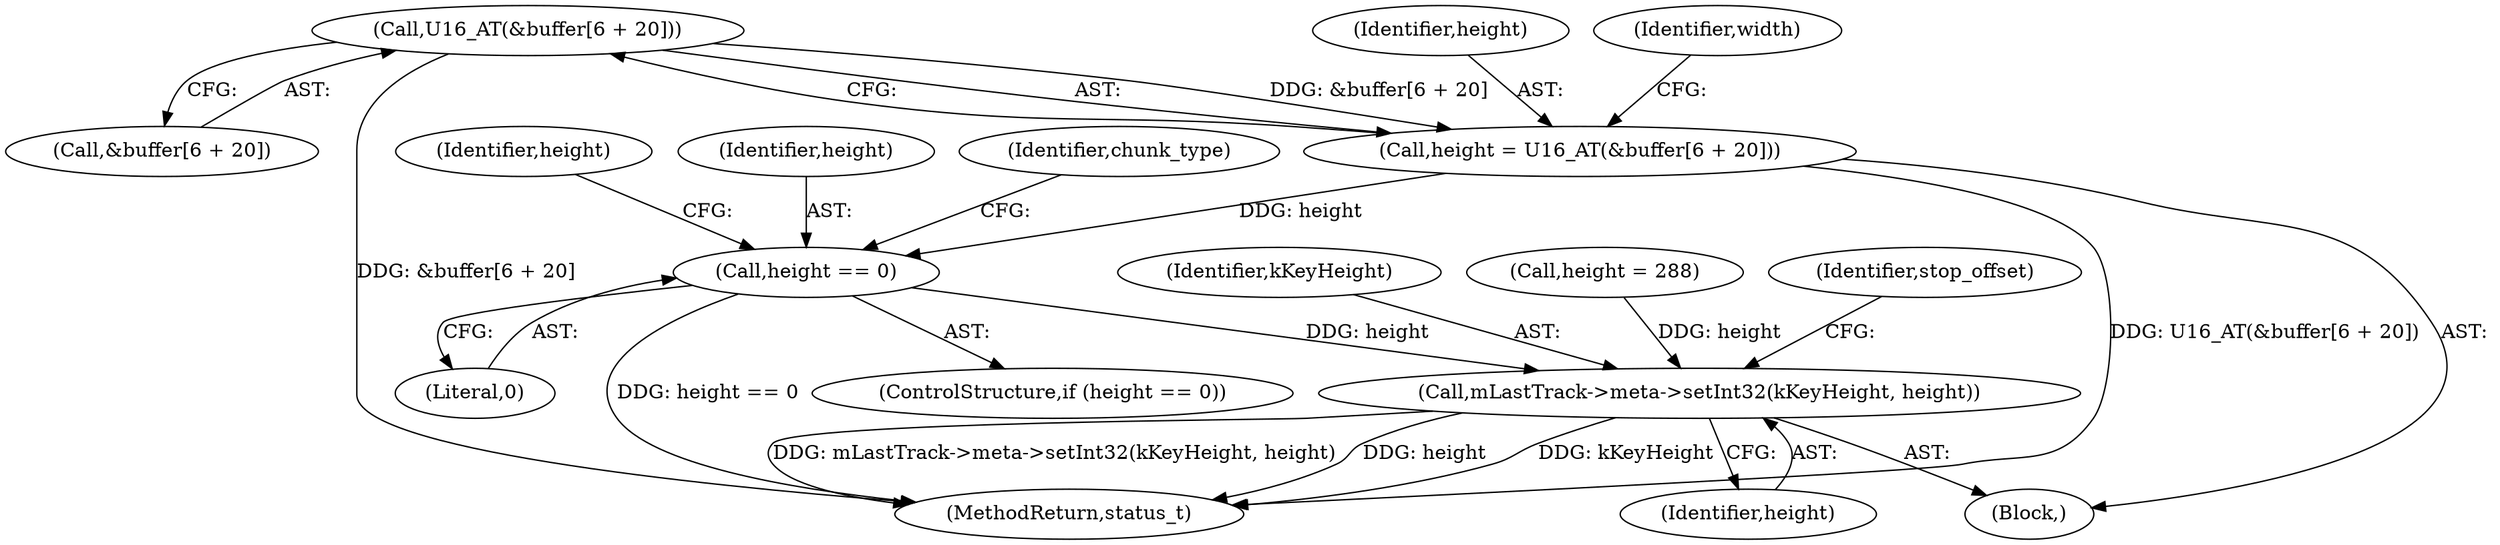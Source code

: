 digraph "0_Android_f4a88c8ed4f8186b3d6e2852993e063fc33ff231@array" {
"1001675" [label="(Call,U16_AT(&buffer[6 + 20]))"];
"1001673" [label="(Call,height = U16_AT(&buffer[6 + 20]))"];
"1001690" [label="(Call,height == 0)"];
"1001712" [label="(Call,mLastTrack->meta->setInt32(kKeyHeight, height))"];
"1001676" [label="(Call,&buffer[6 + 20])"];
"1001689" [label="(ControlStructure,if (height == 0))"];
"1001675" [label="(Call,U16_AT(&buffer[6 + 20]))"];
"1001674" [label="(Identifier,height)"];
"1001698" [label="(Identifier,chunk_type)"];
"1001712" [label="(Call,mLastTrack->meta->setInt32(kKeyHeight, height))"];
"1001692" [label="(Literal,0)"];
"1001694" [label="(Identifier,height)"];
"1001717" [label="(Identifier,stop_offset)"];
"1001714" [label="(Identifier,height)"];
"1001625" [label="(Block,)"];
"1001690" [label="(Call,height == 0)"];
"1001684" [label="(Identifier,width)"];
"1001713" [label="(Identifier,kKeyHeight)"];
"1002911" [label="(MethodReturn,status_t)"];
"1001693" [label="(Call,height = 288)"];
"1001673" [label="(Call,height = U16_AT(&buffer[6 + 20]))"];
"1001691" [label="(Identifier,height)"];
"1001675" -> "1001673"  [label="AST: "];
"1001675" -> "1001676"  [label="CFG: "];
"1001676" -> "1001675"  [label="AST: "];
"1001673" -> "1001675"  [label="CFG: "];
"1001675" -> "1002911"  [label="DDG: &buffer[6 + 20]"];
"1001675" -> "1001673"  [label="DDG: &buffer[6 + 20]"];
"1001673" -> "1001625"  [label="AST: "];
"1001674" -> "1001673"  [label="AST: "];
"1001684" -> "1001673"  [label="CFG: "];
"1001673" -> "1002911"  [label="DDG: U16_AT(&buffer[6 + 20])"];
"1001673" -> "1001690"  [label="DDG: height"];
"1001690" -> "1001689"  [label="AST: "];
"1001690" -> "1001692"  [label="CFG: "];
"1001691" -> "1001690"  [label="AST: "];
"1001692" -> "1001690"  [label="AST: "];
"1001694" -> "1001690"  [label="CFG: "];
"1001698" -> "1001690"  [label="CFG: "];
"1001690" -> "1002911"  [label="DDG: height == 0"];
"1001690" -> "1001712"  [label="DDG: height"];
"1001712" -> "1001625"  [label="AST: "];
"1001712" -> "1001714"  [label="CFG: "];
"1001713" -> "1001712"  [label="AST: "];
"1001714" -> "1001712"  [label="AST: "];
"1001717" -> "1001712"  [label="CFG: "];
"1001712" -> "1002911"  [label="DDG: kKeyHeight"];
"1001712" -> "1002911"  [label="DDG: mLastTrack->meta->setInt32(kKeyHeight, height)"];
"1001712" -> "1002911"  [label="DDG: height"];
"1001693" -> "1001712"  [label="DDG: height"];
}
